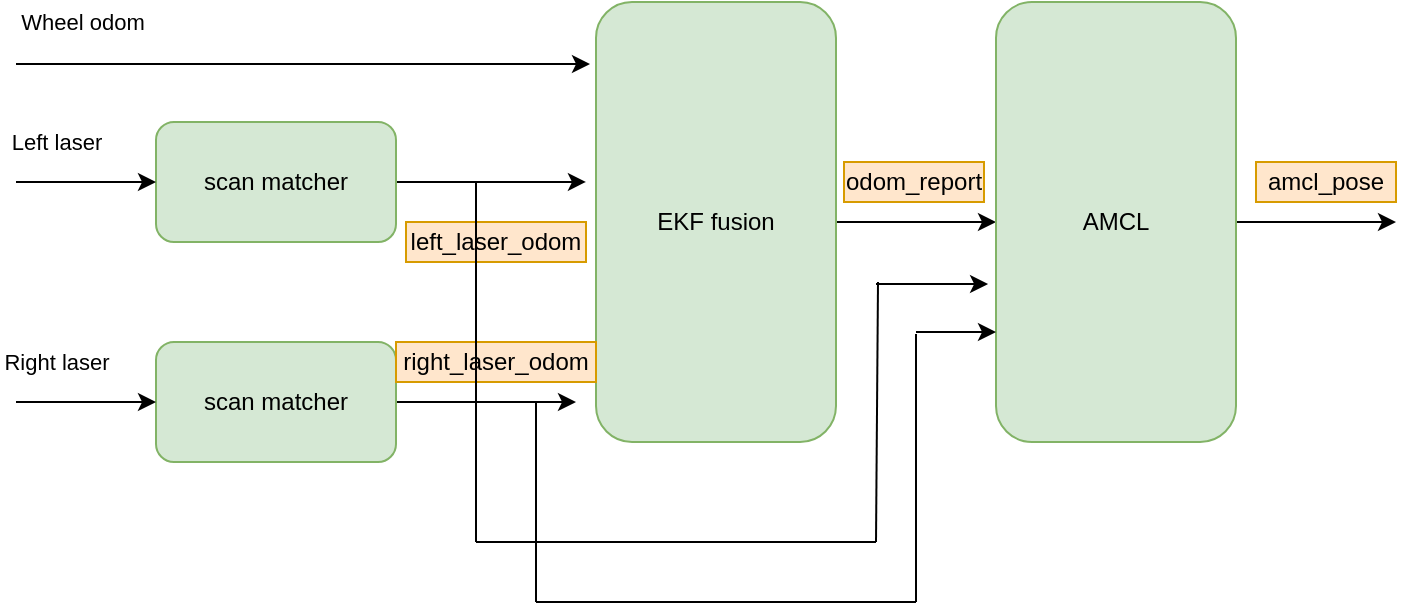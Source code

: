 <mxfile version="13.2.1" type="github"><diagram id="bE8a-iKeirP_sKBcckiv" name="Page-1"><mxGraphModel dx="1355" dy="725" grid="1" gridSize="10" guides="1" tooltips="1" connect="1" arrows="1" fold="1" page="1" pageScale="1" pageWidth="850" pageHeight="1100" math="0" shadow="0"><root><mxCell id="0"/><mxCell id="1" parent="0"/><mxCell id="0aonxo4-DS2xXVC4I4i5-13" style="edgeStyle=orthogonalEdgeStyle;rounded=0;orthogonalLoop=1;jettySize=auto;html=1;entryX=-0.042;entryY=0.409;entryDx=0;entryDy=0;entryPerimeter=0;" edge="1" parent="1" source="0aonxo4-DS2xXVC4I4i5-1" target="0aonxo4-DS2xXVC4I4i5-10"><mxGeometry relative="1" as="geometry"><mxPoint x="330" y="230" as="targetPoint"/><Array as="points"><mxPoint x="310" y="230"/><mxPoint x="310" y="230"/></Array></mxGeometry></mxCell><mxCell id="0aonxo4-DS2xXVC4I4i5-1" value="scan matcher" style="rounded=1;whiteSpace=wrap;html=1;fillColor=#d5e8d4;strokeColor=#82b366;" vertex="1" parent="1"><mxGeometry x="130" y="200" width="120" height="60" as="geometry"/></mxCell><mxCell id="0aonxo4-DS2xXVC4I4i5-14" style="edgeStyle=orthogonalEdgeStyle;rounded=0;orthogonalLoop=1;jettySize=auto;html=1;" edge="1" parent="1" source="0aonxo4-DS2xXVC4I4i5-2"><mxGeometry relative="1" as="geometry"><mxPoint x="340" y="340" as="targetPoint"/></mxGeometry></mxCell><mxCell id="0aonxo4-DS2xXVC4I4i5-2" value="scan matcher" style="rounded=1;whiteSpace=wrap;html=1;fillColor=#d5e8d4;strokeColor=#82b366;" vertex="1" parent="1"><mxGeometry x="130" y="310" width="120" height="60" as="geometry"/></mxCell><mxCell id="0aonxo4-DS2xXVC4I4i5-3" value="" style="endArrow=classic;html=1;" edge="1" parent="1" target="0aonxo4-DS2xXVC4I4i5-1"><mxGeometry width="50" height="50" relative="1" as="geometry"><mxPoint x="60" y="230" as="sourcePoint"/><mxPoint x="120" y="200" as="targetPoint"/></mxGeometry></mxCell><mxCell id="0aonxo4-DS2xXVC4I4i5-4" value="Left laser" style="edgeLabel;html=1;align=center;verticalAlign=middle;resizable=0;points=[];" vertex="1" connectable="0" parent="0aonxo4-DS2xXVC4I4i5-3"><mxGeometry x="-0.371" y="-2" relative="1" as="geometry"><mxPoint x="-2" y="-22" as="offset"/></mxGeometry></mxCell><mxCell id="0aonxo4-DS2xXVC4I4i5-9" value="Right laser" style="endArrow=classic;html=1;entryX=0;entryY=0.5;entryDx=0;entryDy=0;" edge="1" parent="1" target="0aonxo4-DS2xXVC4I4i5-2"><mxGeometry x="0.143" y="28" width="50" height="50" relative="1" as="geometry"><mxPoint x="60" y="340" as="sourcePoint"/><mxPoint x="370" y="350" as="targetPoint"/><Array as="points"><mxPoint x="100" y="340"/></Array><mxPoint x="-20" y="8" as="offset"/></mxGeometry></mxCell><mxCell id="0aonxo4-DS2xXVC4I4i5-18" style="edgeStyle=orthogonalEdgeStyle;rounded=0;orthogonalLoop=1;jettySize=auto;html=1;" edge="1" parent="1" source="0aonxo4-DS2xXVC4I4i5-10" target="0aonxo4-DS2xXVC4I4i5-17"><mxGeometry relative="1" as="geometry"/></mxCell><mxCell id="0aonxo4-DS2xXVC4I4i5-10" value="EKF fusion" style="rounded=1;whiteSpace=wrap;html=1;fillColor=#d5e8d4;strokeColor=#82b366;" vertex="1" parent="1"><mxGeometry x="350" y="140" width="120" height="220" as="geometry"/></mxCell><mxCell id="0aonxo4-DS2xXVC4I4i5-11" value="" style="endArrow=classic;html=1;entryX=-0.025;entryY=0.141;entryDx=0;entryDy=0;entryPerimeter=0;" edge="1" parent="1" target="0aonxo4-DS2xXVC4I4i5-10"><mxGeometry width="50" height="50" relative="1" as="geometry"><mxPoint x="60" y="171" as="sourcePoint"/><mxPoint x="370" y="350" as="targetPoint"/></mxGeometry></mxCell><mxCell id="0aonxo4-DS2xXVC4I4i5-12" value="Wheel odom" style="edgeLabel;html=1;align=center;verticalAlign=middle;resizable=0;points=[];" vertex="1" connectable="0" parent="0aonxo4-DS2xXVC4I4i5-11"><mxGeometry x="-0.451" y="3" relative="1" as="geometry"><mxPoint x="-46" y="-18.01" as="offset"/></mxGeometry></mxCell><mxCell id="0aonxo4-DS2xXVC4I4i5-15" value="left_laser_odom" style="text;html=1;strokeColor=#d79b00;fillColor=#ffe6cc;align=center;verticalAlign=middle;whiteSpace=wrap;rounded=0;" vertex="1" parent="1"><mxGeometry x="255" y="250" width="90" height="20" as="geometry"/></mxCell><mxCell id="0aonxo4-DS2xXVC4I4i5-16" value="right_laser_odom" style="text;html=1;strokeColor=#d79b00;fillColor=#ffe6cc;align=center;verticalAlign=middle;whiteSpace=wrap;rounded=0;" vertex="1" parent="1"><mxGeometry x="250" y="310" width="100" height="20" as="geometry"/></mxCell><mxCell id="0aonxo4-DS2xXVC4I4i5-23" value="" style="edgeStyle=orthogonalEdgeStyle;rounded=0;orthogonalLoop=1;jettySize=auto;html=1;" edge="1" parent="1" source="0aonxo4-DS2xXVC4I4i5-17"><mxGeometry relative="1" as="geometry"><mxPoint x="750" y="250" as="targetPoint"/></mxGeometry></mxCell><mxCell id="0aonxo4-DS2xXVC4I4i5-17" value="AMCL" style="rounded=1;whiteSpace=wrap;html=1;fillColor=#d5e8d4;strokeColor=#82b366;" vertex="1" parent="1"><mxGeometry x="550" y="140" width="120" height="220" as="geometry"/></mxCell><mxCell id="0aonxo4-DS2xXVC4I4i5-19" value="odom_report" style="text;html=1;strokeColor=#d79b00;fillColor=#ffe6cc;align=center;verticalAlign=middle;whiteSpace=wrap;rounded=0;" vertex="1" parent="1"><mxGeometry x="474" y="220" width="70" height="20" as="geometry"/></mxCell><mxCell id="0aonxo4-DS2xXVC4I4i5-24" value="amcl_pose" style="text;html=1;strokeColor=#d79b00;fillColor=#ffe6cc;align=center;verticalAlign=middle;whiteSpace=wrap;rounded=0;" vertex="1" parent="1"><mxGeometry x="680" y="220" width="70" height="20" as="geometry"/></mxCell><mxCell id="0aonxo4-DS2xXVC4I4i5-28" value="" style="endArrow=classic;html=1;entryX=-0.033;entryY=0.641;entryDx=0;entryDy=0;entryPerimeter=0;" edge="1" parent="1" target="0aonxo4-DS2xXVC4I4i5-17"><mxGeometry width="50" height="50" relative="1" as="geometry"><mxPoint x="490" y="281" as="sourcePoint"/><mxPoint x="440" y="410" as="targetPoint"/></mxGeometry></mxCell><mxCell id="0aonxo4-DS2xXVC4I4i5-29" value="" style="endArrow=none;html=1;" edge="1" parent="1"><mxGeometry width="50" height="50" relative="1" as="geometry"><mxPoint x="290" y="410" as="sourcePoint"/><mxPoint x="290" y="230" as="targetPoint"/></mxGeometry></mxCell><mxCell id="0aonxo4-DS2xXVC4I4i5-30" value="" style="endArrow=none;html=1;" edge="1" parent="1"><mxGeometry width="50" height="50" relative="1" as="geometry"><mxPoint x="290" y="410" as="sourcePoint"/><mxPoint x="490" y="410" as="targetPoint"/></mxGeometry></mxCell><mxCell id="0aonxo4-DS2xXVC4I4i5-31" value="" style="endArrow=none;html=1;" edge="1" parent="1"><mxGeometry width="50" height="50" relative="1" as="geometry"><mxPoint x="490" y="410" as="sourcePoint"/><mxPoint x="491" y="280" as="targetPoint"/></mxGeometry></mxCell><mxCell id="0aonxo4-DS2xXVC4I4i5-32" value="" style="endArrow=none;html=1;" edge="1" parent="1"><mxGeometry width="50" height="50" relative="1" as="geometry"><mxPoint x="320" y="440" as="sourcePoint"/><mxPoint x="320" y="340" as="targetPoint"/></mxGeometry></mxCell><mxCell id="0aonxo4-DS2xXVC4I4i5-33" value="" style="endArrow=none;html=1;" edge="1" parent="1"><mxGeometry width="50" height="50" relative="1" as="geometry"><mxPoint x="320" y="440" as="sourcePoint"/><mxPoint x="510" y="440" as="targetPoint"/><Array as="points"><mxPoint x="440" y="440"/></Array></mxGeometry></mxCell><mxCell id="0aonxo4-DS2xXVC4I4i5-34" value="" style="endArrow=none;html=1;" edge="1" parent="1"><mxGeometry width="50" height="50" relative="1" as="geometry"><mxPoint x="510" y="440" as="sourcePoint"/><mxPoint x="510" y="306" as="targetPoint"/><Array as="points"><mxPoint x="510" y="406"/></Array></mxGeometry></mxCell><mxCell id="0aonxo4-DS2xXVC4I4i5-35" value="" style="endArrow=classic;html=1;entryX=0;entryY=0.75;entryDx=0;entryDy=0;" edge="1" parent="1" target="0aonxo4-DS2xXVC4I4i5-17"><mxGeometry width="50" height="50" relative="1" as="geometry"><mxPoint x="510" y="305" as="sourcePoint"/><mxPoint x="540" y="310" as="targetPoint"/></mxGeometry></mxCell></root></mxGraphModel></diagram></mxfile>